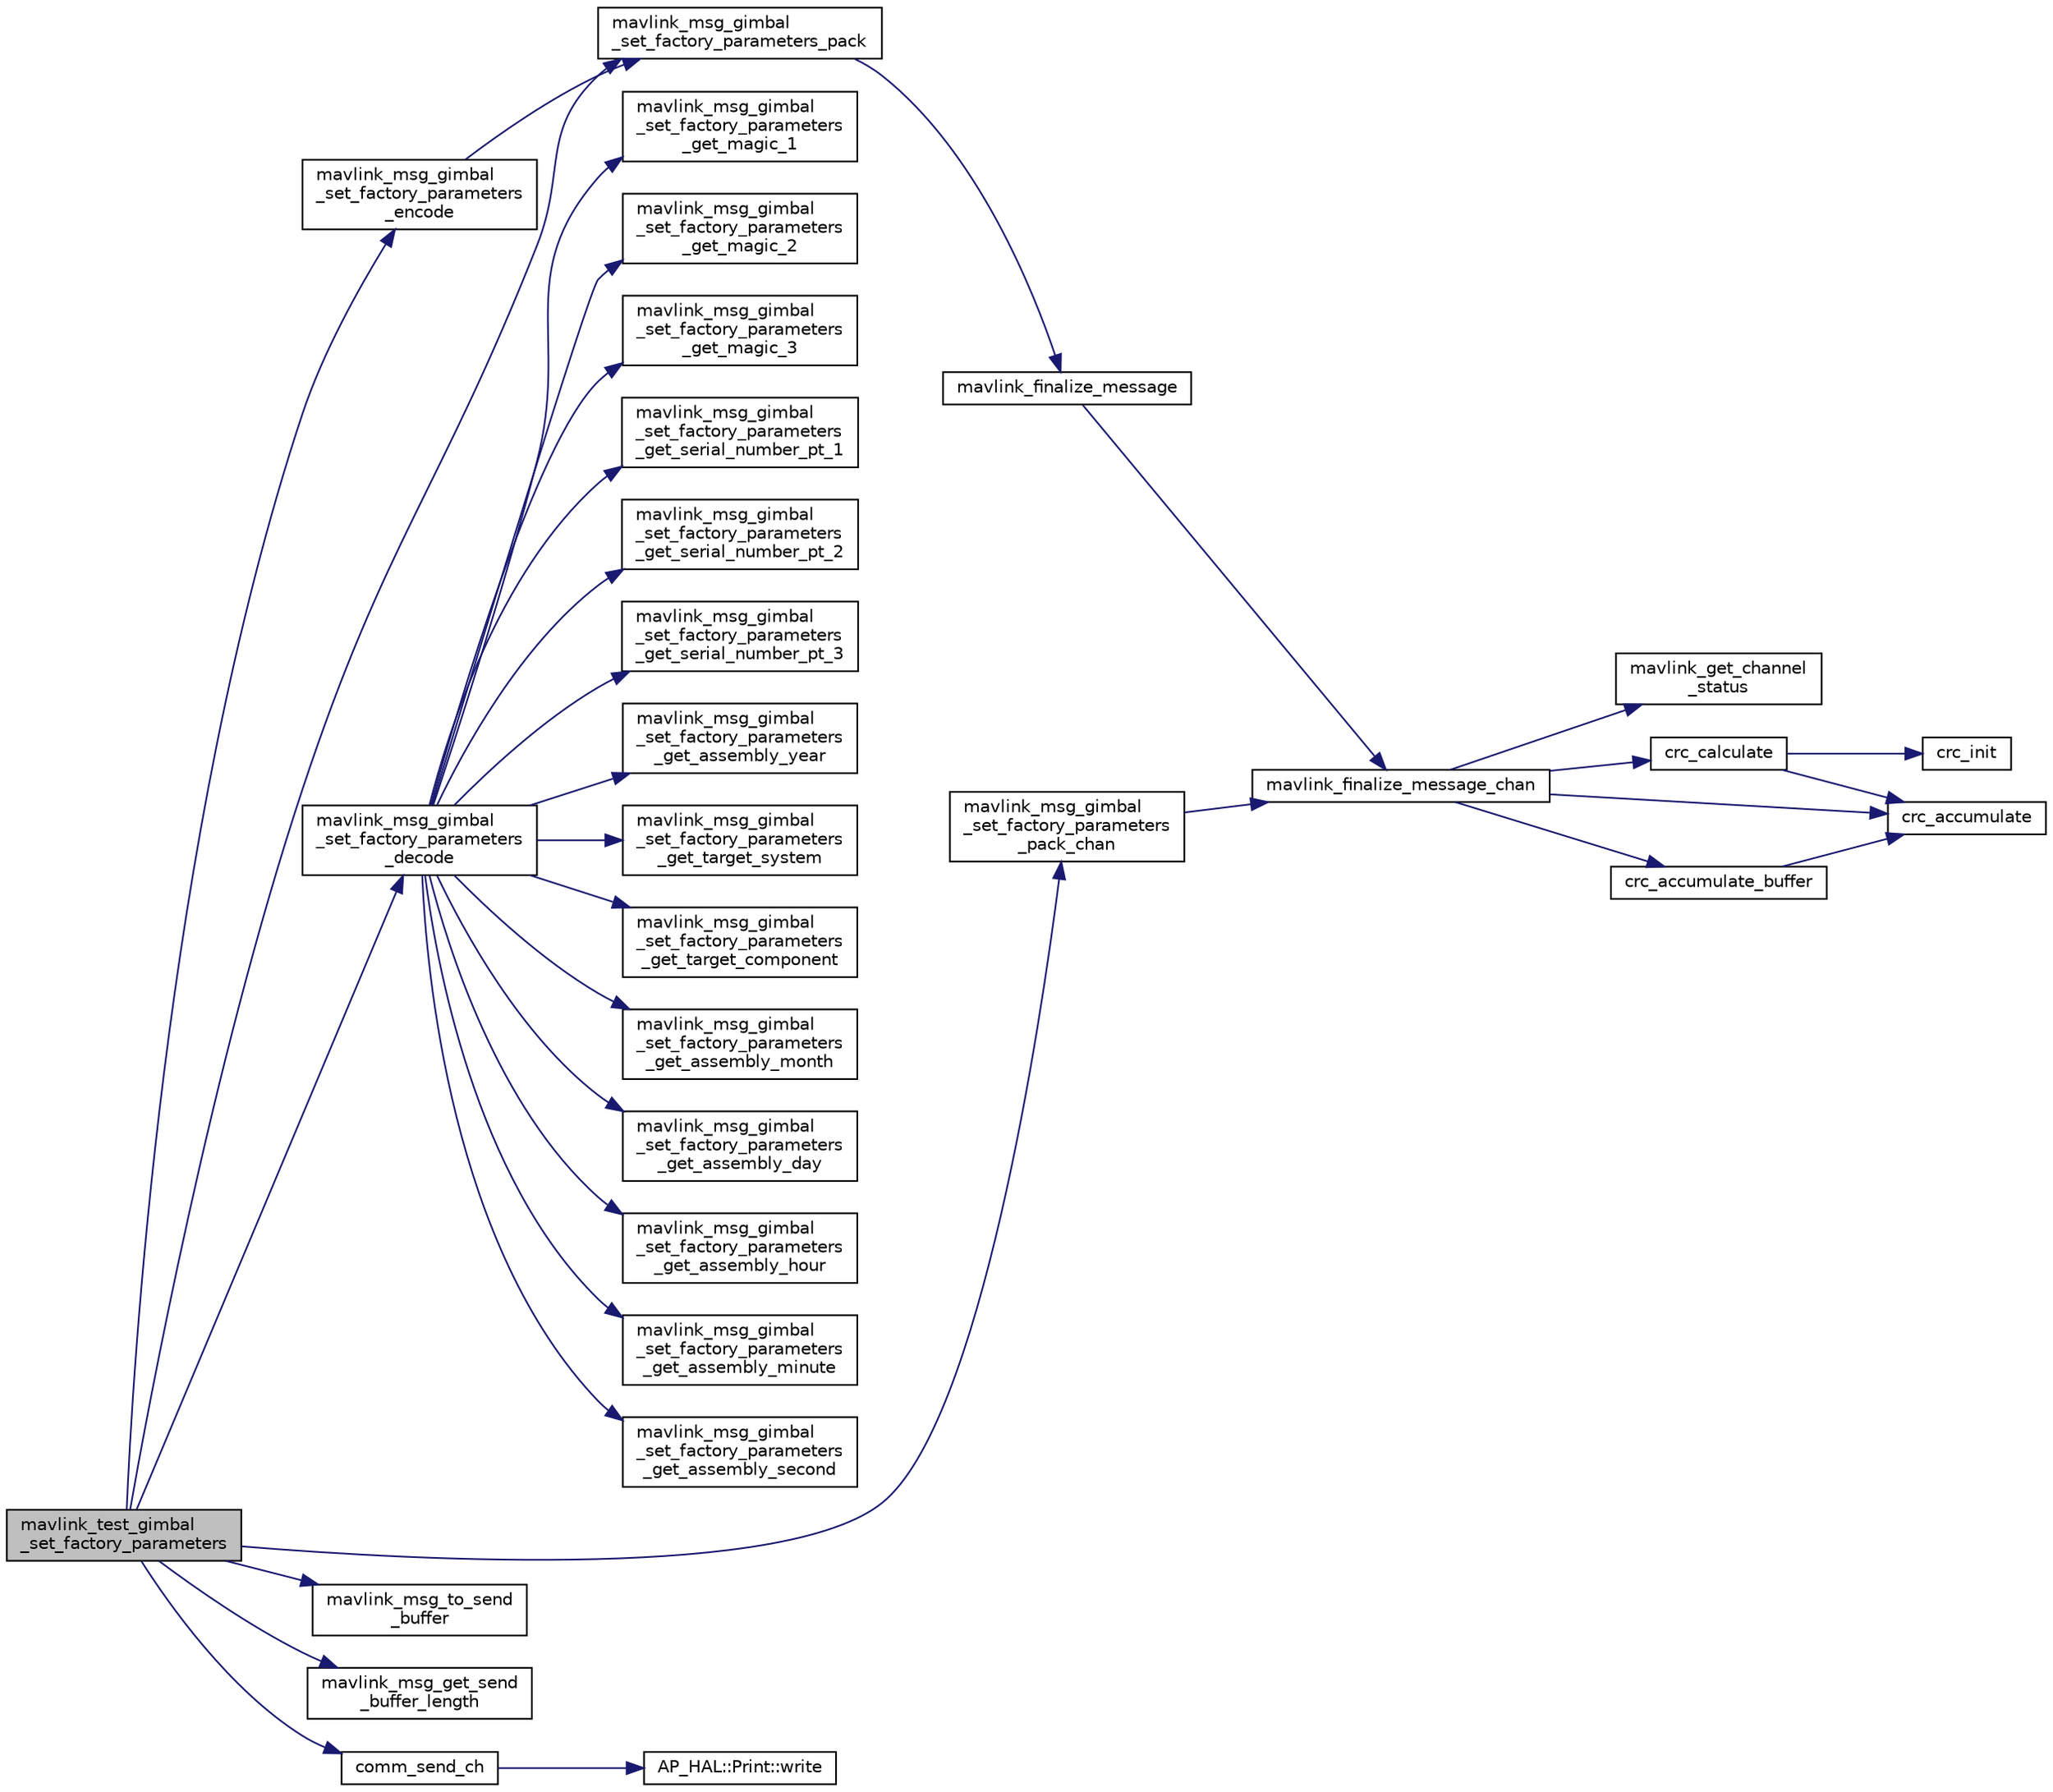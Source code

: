 digraph "mavlink_test_gimbal_set_factory_parameters"
{
 // INTERACTIVE_SVG=YES
  edge [fontname="Helvetica",fontsize="10",labelfontname="Helvetica",labelfontsize="10"];
  node [fontname="Helvetica",fontsize="10",shape=record];
  rankdir="LR";
  Node1 [label="mavlink_test_gimbal\l_set_factory_parameters",height=0.2,width=0.4,color="black", fillcolor="grey75", style="filled", fontcolor="black"];
  Node1 -> Node2 [color="midnightblue",fontsize="10",style="solid",fontname="Helvetica"];
  Node2 [label="mavlink_msg_gimbal\l_set_factory_parameters\l_encode",height=0.2,width=0.4,color="black", fillcolor="white", style="filled",URL="$mavlink__msg__gimbal__set__factory__parameters_8h.html#a05493846e472908a99da85d078935336",tooltip="Encode a gimbal_set_factory_parameters struct. "];
  Node2 -> Node3 [color="midnightblue",fontsize="10",style="solid",fontname="Helvetica"];
  Node3 [label="mavlink_msg_gimbal\l_set_factory_parameters_pack",height=0.2,width=0.4,color="black", fillcolor="white", style="filled",URL="$mavlink__msg__gimbal__set__factory__parameters_8h.html#a1663f33aa6236aef3e7fc683825a3f03",tooltip="Pack a gimbal_set_factory_parameters message. "];
  Node3 -> Node4 [color="midnightblue",fontsize="10",style="solid",fontname="Helvetica"];
  Node4 [label="mavlink_finalize_message",height=0.2,width=0.4,color="black", fillcolor="white", style="filled",URL="$mavlink__helpers_8h.html#af3bea083c5ec83f5b6570b2bd4a817d0",tooltip="Finalize a MAVLink message with MAVLINK_COMM_0 as default channel. "];
  Node4 -> Node5 [color="midnightblue",fontsize="10",style="solid",fontname="Helvetica"];
  Node5 [label="mavlink_finalize_message_chan",height=0.2,width=0.4,color="black", fillcolor="white", style="filled",URL="$mavlink__helpers_8h.html#aa66131138fc02101dcc73b4b556ab422",tooltip="Finalize a MAVLink message with channel assignment. "];
  Node5 -> Node6 [color="midnightblue",fontsize="10",style="solid",fontname="Helvetica"];
  Node6 [label="mavlink_get_channel\l_status",height=0.2,width=0.4,color="black", fillcolor="white", style="filled",URL="$mavlink__helpers_8h.html#ac006d308067f48514ca5c0cf0b046c28"];
  Node5 -> Node7 [color="midnightblue",fontsize="10",style="solid",fontname="Helvetica"];
  Node7 [label="crc_calculate",height=0.2,width=0.4,color="black", fillcolor="white", style="filled",URL="$checksum_8h.html#ab4264eb7b9e22aabb5cc3191bce35f4c",tooltip="Calculates the X.25 checksum on a byte buffer. "];
  Node7 -> Node8 [color="midnightblue",fontsize="10",style="solid",fontname="Helvetica"];
  Node8 [label="crc_init",height=0.2,width=0.4,color="black", fillcolor="white", style="filled",URL="$checksum_8h.html#aee738f6e20d31b027afdd966c79befae",tooltip="Initiliaze the buffer for the X.25 CRC. "];
  Node7 -> Node9 [color="midnightblue",fontsize="10",style="solid",fontname="Helvetica"];
  Node9 [label="crc_accumulate",height=0.2,width=0.4,color="black", fillcolor="white", style="filled",URL="$checksum_8h.html#ade2bbc31cd3b5b6d839556f56de61957",tooltip="Accumulate the X.25 CRC by adding one char at a time. "];
  Node5 -> Node10 [color="midnightblue",fontsize="10",style="solid",fontname="Helvetica"];
  Node10 [label="crc_accumulate_buffer",height=0.2,width=0.4,color="black", fillcolor="white", style="filled",URL="$checksum_8h.html#abcbaa800e8fcbcdf9bb48168657fbefd",tooltip="Accumulate the X.25 CRC by adding an array of bytes. "];
  Node10 -> Node9 [color="midnightblue",fontsize="10",style="solid",fontname="Helvetica"];
  Node5 -> Node9 [color="midnightblue",fontsize="10",style="solid",fontname="Helvetica"];
  Node1 -> Node11 [color="midnightblue",fontsize="10",style="solid",fontname="Helvetica"];
  Node11 [label="mavlink_msg_gimbal\l_set_factory_parameters\l_decode",height=0.2,width=0.4,color="black", fillcolor="white", style="filled",URL="$mavlink__msg__gimbal__set__factory__parameters_8h.html#a8ca18cf948c941fe5e992ef2cfd84d55",tooltip="Decode a gimbal_set_factory_parameters message into a struct. "];
  Node11 -> Node12 [color="midnightblue",fontsize="10",style="solid",fontname="Helvetica"];
  Node12 [label="mavlink_msg_gimbal\l_set_factory_parameters\l_get_magic_1",height=0.2,width=0.4,color="black", fillcolor="white", style="filled",URL="$mavlink__msg__gimbal__set__factory__parameters_8h.html#a054626d41e9ac9209bebbfceffb8fe42",tooltip="Get field magic_1 from gimbal_set_factory_parameters message. "];
  Node11 -> Node13 [color="midnightblue",fontsize="10",style="solid",fontname="Helvetica"];
  Node13 [label="mavlink_msg_gimbal\l_set_factory_parameters\l_get_magic_2",height=0.2,width=0.4,color="black", fillcolor="white", style="filled",URL="$mavlink__msg__gimbal__set__factory__parameters_8h.html#aecdfabc9129f73793fbc3c1b07e42579",tooltip="Get field magic_2 from gimbal_set_factory_parameters message. "];
  Node11 -> Node14 [color="midnightblue",fontsize="10",style="solid",fontname="Helvetica"];
  Node14 [label="mavlink_msg_gimbal\l_set_factory_parameters\l_get_magic_3",height=0.2,width=0.4,color="black", fillcolor="white", style="filled",URL="$mavlink__msg__gimbal__set__factory__parameters_8h.html#a2f5a85e6aeb5115f1f775f661e908315",tooltip="Get field magic_3 from gimbal_set_factory_parameters message. "];
  Node11 -> Node15 [color="midnightblue",fontsize="10",style="solid",fontname="Helvetica"];
  Node15 [label="mavlink_msg_gimbal\l_set_factory_parameters\l_get_serial_number_pt_1",height=0.2,width=0.4,color="black", fillcolor="white", style="filled",URL="$mavlink__msg__gimbal__set__factory__parameters_8h.html#a3cfaecf4890f034bb386a1998dbc4d9a",tooltip="Get field serial_number_pt_1 from gimbal_set_factory_parameters message. "];
  Node11 -> Node16 [color="midnightblue",fontsize="10",style="solid",fontname="Helvetica"];
  Node16 [label="mavlink_msg_gimbal\l_set_factory_parameters\l_get_serial_number_pt_2",height=0.2,width=0.4,color="black", fillcolor="white", style="filled",URL="$mavlink__msg__gimbal__set__factory__parameters_8h.html#a970c2eec2b2f95cd62bdf27fb7ccfba8",tooltip="Get field serial_number_pt_2 from gimbal_set_factory_parameters message. "];
  Node11 -> Node17 [color="midnightblue",fontsize="10",style="solid",fontname="Helvetica"];
  Node17 [label="mavlink_msg_gimbal\l_set_factory_parameters\l_get_serial_number_pt_3",height=0.2,width=0.4,color="black", fillcolor="white", style="filled",URL="$mavlink__msg__gimbal__set__factory__parameters_8h.html#a46fa74b0f1b30a9ca330b42a2252b172",tooltip="Get field serial_number_pt_3 from gimbal_set_factory_parameters message. "];
  Node11 -> Node18 [color="midnightblue",fontsize="10",style="solid",fontname="Helvetica"];
  Node18 [label="mavlink_msg_gimbal\l_set_factory_parameters\l_get_assembly_year",height=0.2,width=0.4,color="black", fillcolor="white", style="filled",URL="$mavlink__msg__gimbal__set__factory__parameters_8h.html#a6ff90b9107c27e3d8f65156a00ed8a47",tooltip="Get field assembly_year from gimbal_set_factory_parameters message. "];
  Node11 -> Node19 [color="midnightblue",fontsize="10",style="solid",fontname="Helvetica"];
  Node19 [label="mavlink_msg_gimbal\l_set_factory_parameters\l_get_target_system",height=0.2,width=0.4,color="black", fillcolor="white", style="filled",URL="$mavlink__msg__gimbal__set__factory__parameters_8h.html#a3e4f5ac3865c1468b027b76064f84795",tooltip="Send a gimbal_set_factory_parameters message. "];
  Node11 -> Node20 [color="midnightblue",fontsize="10",style="solid",fontname="Helvetica"];
  Node20 [label="mavlink_msg_gimbal\l_set_factory_parameters\l_get_target_component",height=0.2,width=0.4,color="black", fillcolor="white", style="filled",URL="$mavlink__msg__gimbal__set__factory__parameters_8h.html#aa930021be438ca58edd99d03592bc6a6",tooltip="Get field target_component from gimbal_set_factory_parameters message. "];
  Node11 -> Node21 [color="midnightblue",fontsize="10",style="solid",fontname="Helvetica"];
  Node21 [label="mavlink_msg_gimbal\l_set_factory_parameters\l_get_assembly_month",height=0.2,width=0.4,color="black", fillcolor="white", style="filled",URL="$mavlink__msg__gimbal__set__factory__parameters_8h.html#a2e4eb2afd18270c2b375f7b7048834ad",tooltip="Get field assembly_month from gimbal_set_factory_parameters message. "];
  Node11 -> Node22 [color="midnightblue",fontsize="10",style="solid",fontname="Helvetica"];
  Node22 [label="mavlink_msg_gimbal\l_set_factory_parameters\l_get_assembly_day",height=0.2,width=0.4,color="black", fillcolor="white", style="filled",URL="$mavlink__msg__gimbal__set__factory__parameters_8h.html#aee63bfb7089641d196ba7b0aaebe1bf7",tooltip="Get field assembly_day from gimbal_set_factory_parameters message. "];
  Node11 -> Node23 [color="midnightblue",fontsize="10",style="solid",fontname="Helvetica"];
  Node23 [label="mavlink_msg_gimbal\l_set_factory_parameters\l_get_assembly_hour",height=0.2,width=0.4,color="black", fillcolor="white", style="filled",URL="$mavlink__msg__gimbal__set__factory__parameters_8h.html#af245fc6f4187a4b3489892176f1dfbef",tooltip="Get field assembly_hour from gimbal_set_factory_parameters message. "];
  Node11 -> Node24 [color="midnightblue",fontsize="10",style="solid",fontname="Helvetica"];
  Node24 [label="mavlink_msg_gimbal\l_set_factory_parameters\l_get_assembly_minute",height=0.2,width=0.4,color="black", fillcolor="white", style="filled",URL="$mavlink__msg__gimbal__set__factory__parameters_8h.html#aee6bfefc569863bfcbbe11c17b9aafee",tooltip="Get field assembly_minute from gimbal_set_factory_parameters message. "];
  Node11 -> Node25 [color="midnightblue",fontsize="10",style="solid",fontname="Helvetica"];
  Node25 [label="mavlink_msg_gimbal\l_set_factory_parameters\l_get_assembly_second",height=0.2,width=0.4,color="black", fillcolor="white", style="filled",URL="$mavlink__msg__gimbal__set__factory__parameters_8h.html#ac87ea263f0b4f5ebff709ee6b811e177",tooltip="Get field assembly_second from gimbal_set_factory_parameters message. "];
  Node1 -> Node3 [color="midnightblue",fontsize="10",style="solid",fontname="Helvetica"];
  Node1 -> Node26 [color="midnightblue",fontsize="10",style="solid",fontname="Helvetica"];
  Node26 [label="mavlink_msg_gimbal\l_set_factory_parameters\l_pack_chan",height=0.2,width=0.4,color="black", fillcolor="white", style="filled",URL="$mavlink__msg__gimbal__set__factory__parameters_8h.html#add405e83f21231c01a6632c84a940686",tooltip="Pack a gimbal_set_factory_parameters message on a channel. "];
  Node26 -> Node5 [color="midnightblue",fontsize="10",style="solid",fontname="Helvetica"];
  Node1 -> Node27 [color="midnightblue",fontsize="10",style="solid",fontname="Helvetica"];
  Node27 [label="mavlink_msg_to_send\l_buffer",height=0.2,width=0.4,color="black", fillcolor="white", style="filled",URL="$mavlink__helpers_8h.html#afea0a9befa84822fd62c2899ea0d849e",tooltip="Pack a message to send it over a serial byte stream. "];
  Node1 -> Node28 [color="midnightblue",fontsize="10",style="solid",fontname="Helvetica"];
  Node28 [label="mavlink_msg_get_send\l_buffer_length",height=0.2,width=0.4,color="black", fillcolor="white", style="filled",URL="$protocol_8h.html#aa86c08f27aabb7a2e12a67f189f590c8",tooltip="Get the required buffer size for this message. "];
  Node1 -> Node29 [color="midnightblue",fontsize="10",style="solid",fontname="Helvetica"];
  Node29 [label="comm_send_ch",height=0.2,width=0.4,color="black", fillcolor="white", style="filled",URL="$GCS__MAVLink_8h.html#ab753873a1ee10adedd0ce246311468f8"];
  Node29 -> Node30 [color="midnightblue",fontsize="10",style="solid",fontname="Helvetica"];
  Node30 [label="AP_HAL::Print::write",height=0.2,width=0.4,color="black", fillcolor="white", style="filled",URL="$classAP__HAL_1_1Print.html#acc65391952a43334f8f5c9bef341f501"];
}
